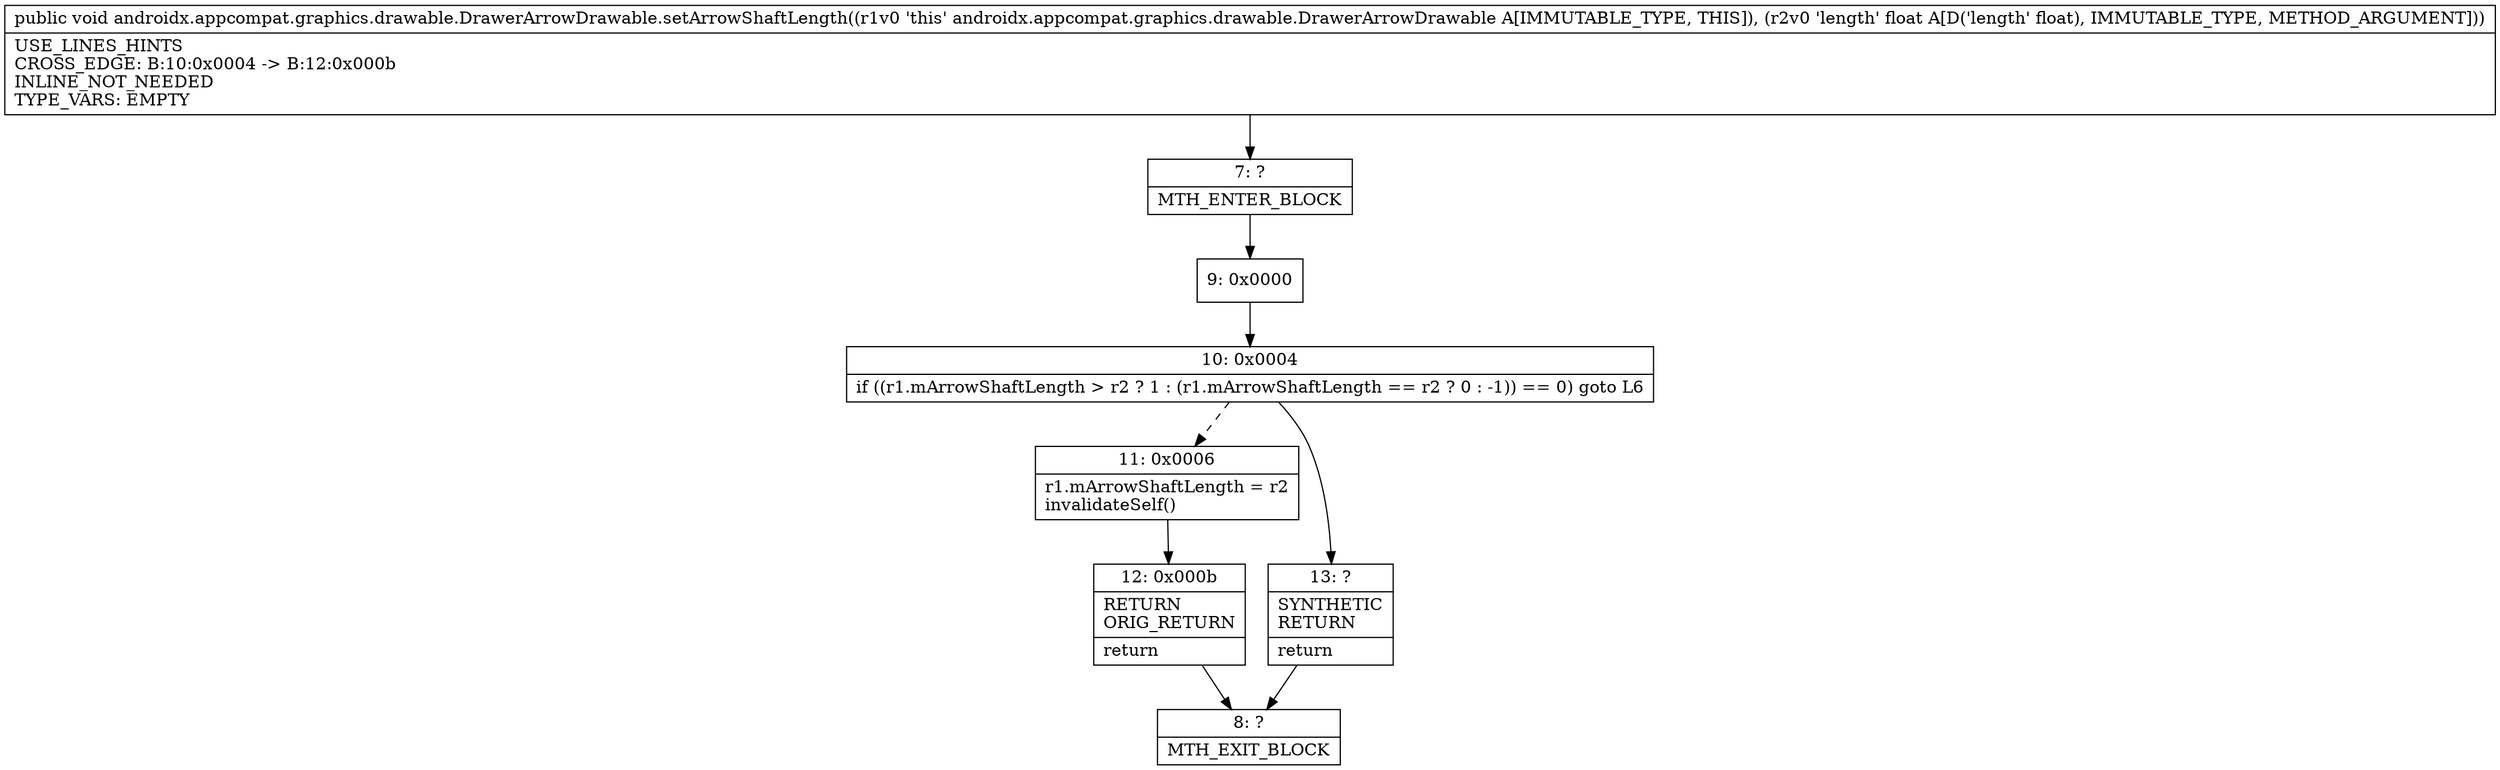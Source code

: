 digraph "CFG forandroidx.appcompat.graphics.drawable.DrawerArrowDrawable.setArrowShaftLength(F)V" {
Node_7 [shape=record,label="{7\:\ ?|MTH_ENTER_BLOCK\l}"];
Node_9 [shape=record,label="{9\:\ 0x0000}"];
Node_10 [shape=record,label="{10\:\ 0x0004|if ((r1.mArrowShaftLength \> r2 ? 1 : (r1.mArrowShaftLength == r2 ? 0 : \-1)) == 0) goto L6\l}"];
Node_11 [shape=record,label="{11\:\ 0x0006|r1.mArrowShaftLength = r2\linvalidateSelf()\l}"];
Node_12 [shape=record,label="{12\:\ 0x000b|RETURN\lORIG_RETURN\l|return\l}"];
Node_8 [shape=record,label="{8\:\ ?|MTH_EXIT_BLOCK\l}"];
Node_13 [shape=record,label="{13\:\ ?|SYNTHETIC\lRETURN\l|return\l}"];
MethodNode[shape=record,label="{public void androidx.appcompat.graphics.drawable.DrawerArrowDrawable.setArrowShaftLength((r1v0 'this' androidx.appcompat.graphics.drawable.DrawerArrowDrawable A[IMMUTABLE_TYPE, THIS]), (r2v0 'length' float A[D('length' float), IMMUTABLE_TYPE, METHOD_ARGUMENT]))  | USE_LINES_HINTS\lCROSS_EDGE: B:10:0x0004 \-\> B:12:0x000b\lINLINE_NOT_NEEDED\lTYPE_VARS: EMPTY\l}"];
MethodNode -> Node_7;Node_7 -> Node_9;
Node_9 -> Node_10;
Node_10 -> Node_11[style=dashed];
Node_10 -> Node_13;
Node_11 -> Node_12;
Node_12 -> Node_8;
Node_13 -> Node_8;
}

